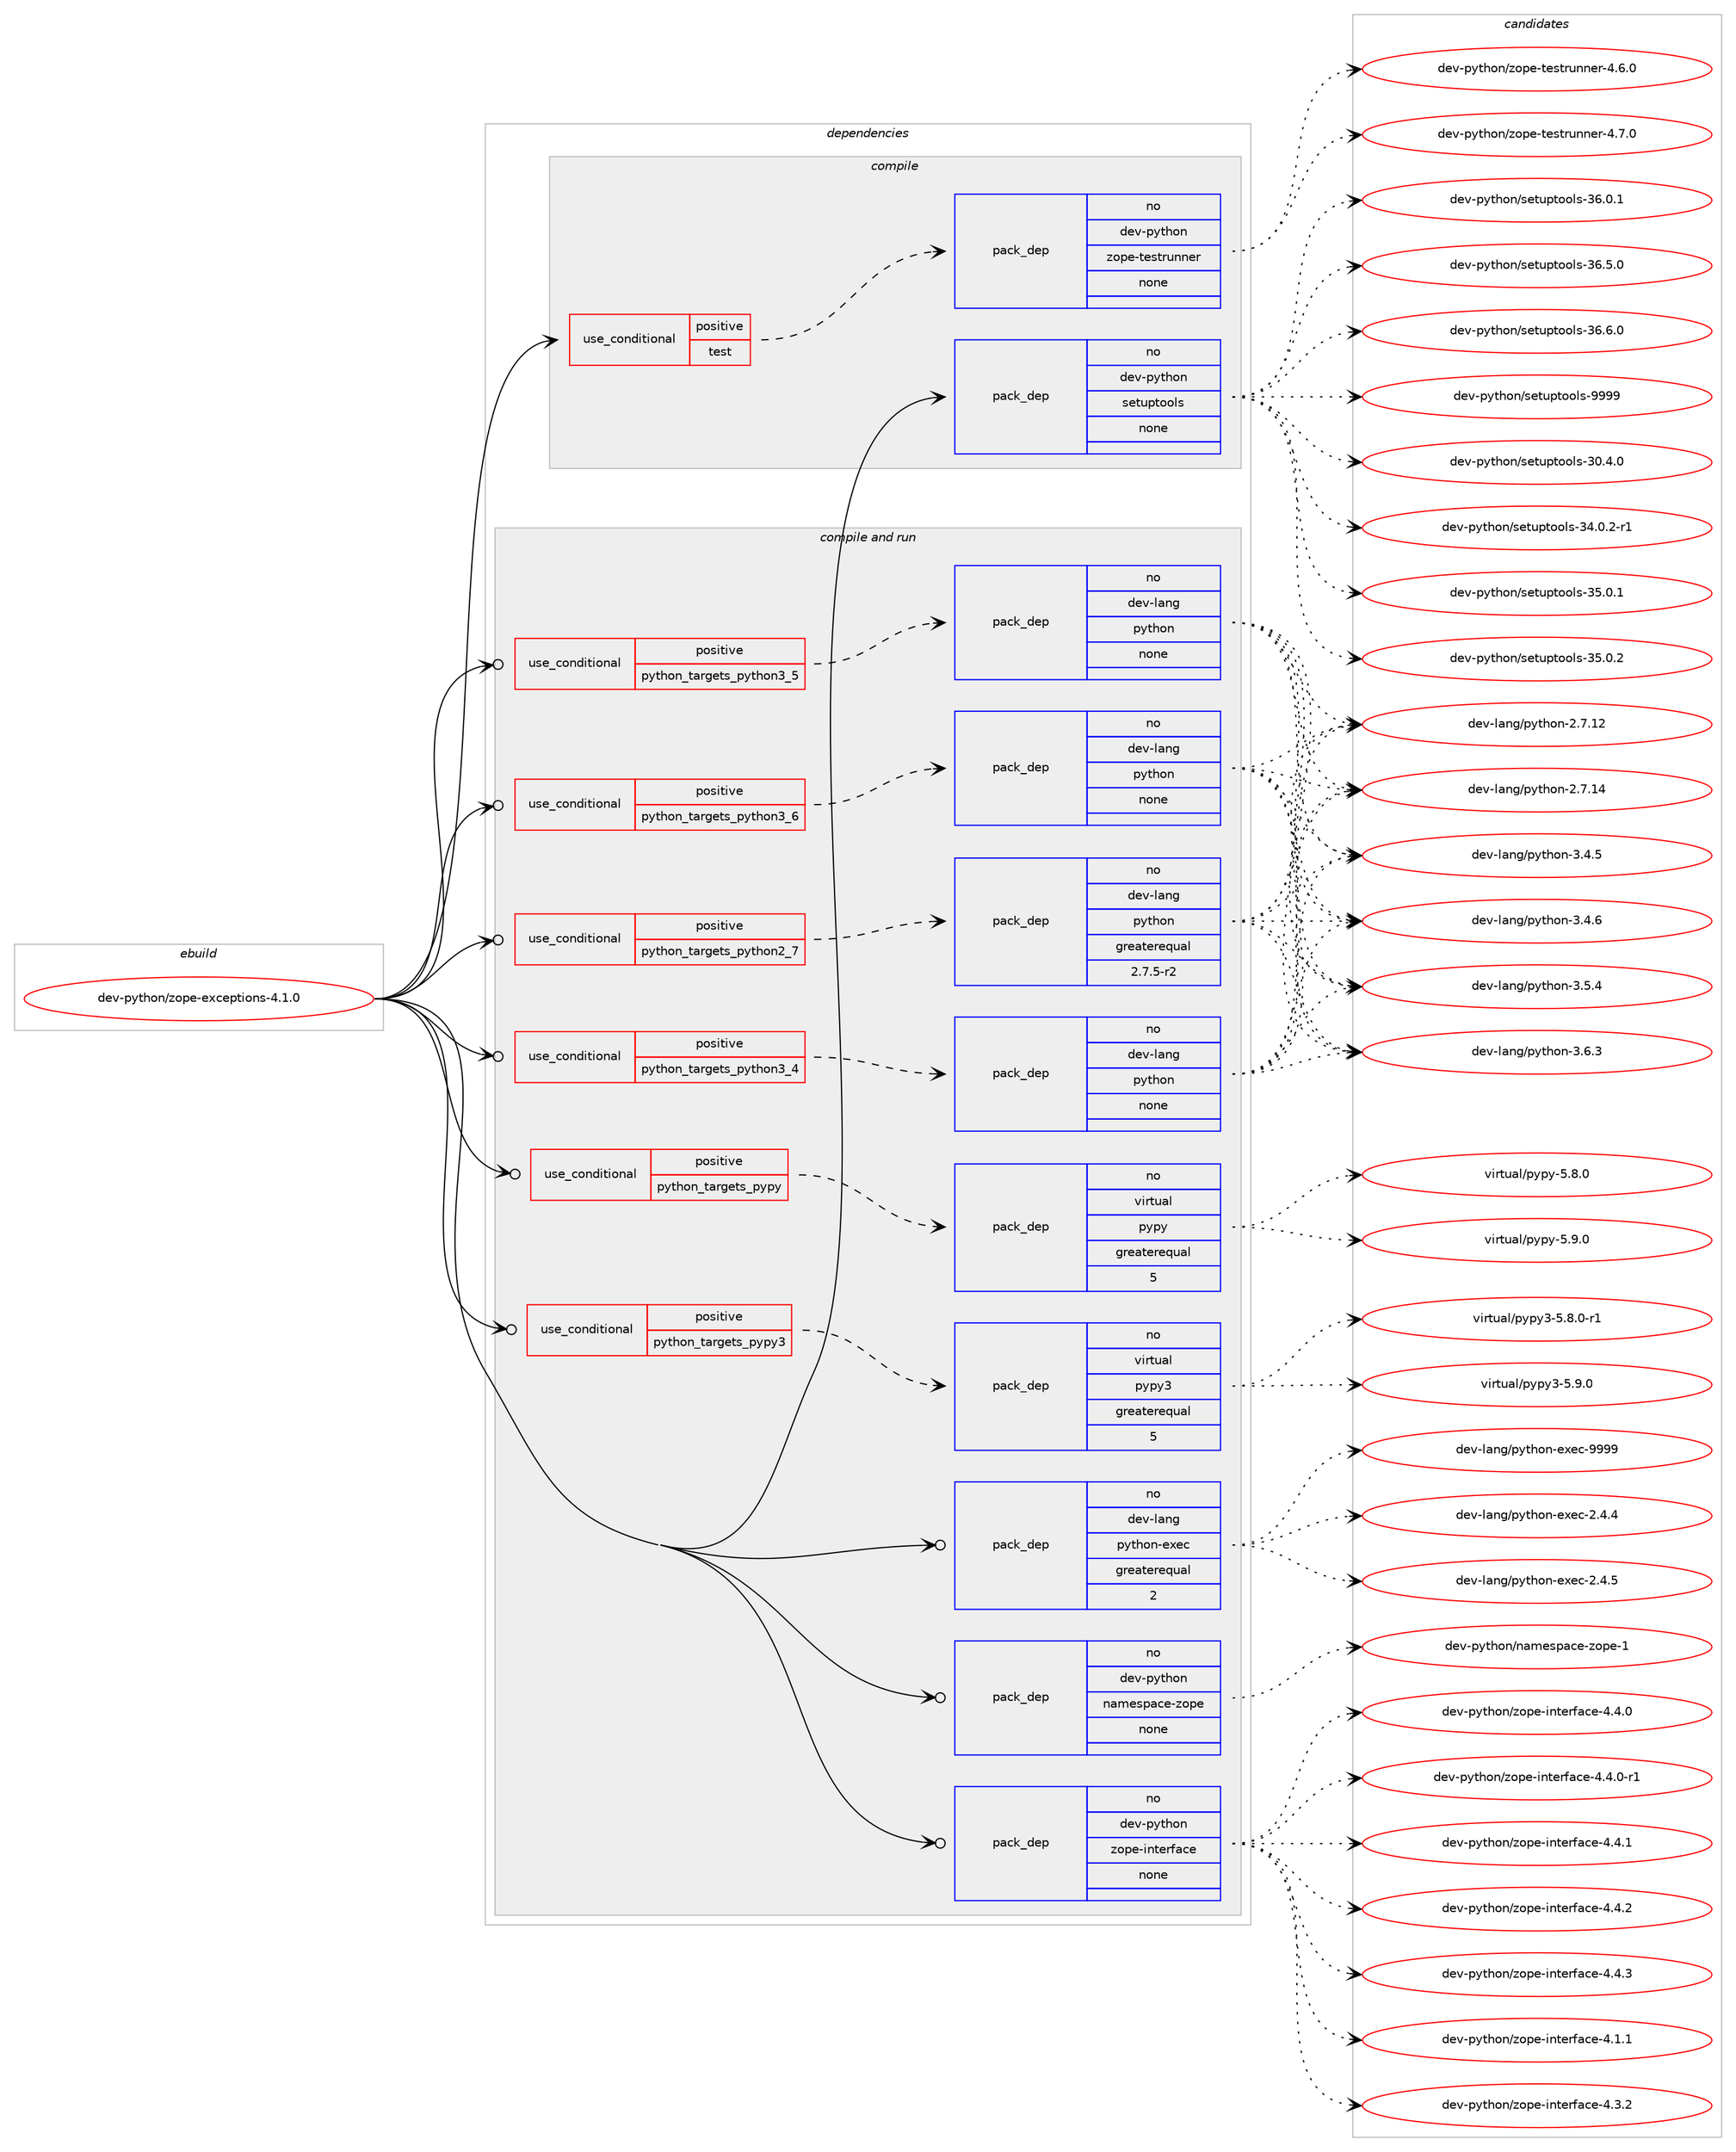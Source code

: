 digraph prolog {

# *************
# Graph options
# *************

newrank=true;
concentrate=true;
compound=true;
graph [rankdir=LR,fontname=Helvetica,fontsize=10,ranksep=1.5];#, ranksep=2.5, nodesep=0.2];
edge  [arrowhead=vee];
node  [fontname=Helvetica,fontsize=10];

# **********
# The ebuild
# **********

subgraph cluster_leftcol {
color=gray;
rank=same;
label=<<i>ebuild</i>>;
id [label="dev-python/zope-exceptions-4.1.0", color=red, width=4, href="../dev-python/zope-exceptions-4.1.0.svg"];
}

# ****************
# The dependencies
# ****************

subgraph cluster_midcol {
color=gray;
label=<<i>dependencies</i>>;
subgraph cluster_compile {
fillcolor="#eeeeee";
style=filled;
label=<<i>compile</i>>;
subgraph cond44142 {
dependency194931 [label=<<TABLE BORDER="0" CELLBORDER="1" CELLSPACING="0" CELLPADDING="4"><TR><TD ROWSPAN="3" CELLPADDING="10">use_conditional</TD></TR><TR><TD>positive</TD></TR><TR><TD>test</TD></TR></TABLE>>, shape=none, color=red];
subgraph pack146824 {
dependency194932 [label=<<TABLE BORDER="0" CELLBORDER="1" CELLSPACING="0" CELLPADDING="4" WIDTH="220"><TR><TD ROWSPAN="6" CELLPADDING="30">pack_dep</TD></TR><TR><TD WIDTH="110">no</TD></TR><TR><TD>dev-python</TD></TR><TR><TD>zope-testrunner</TD></TR><TR><TD>none</TD></TR><TR><TD></TD></TR></TABLE>>, shape=none, color=blue];
}
dependency194931:e -> dependency194932:w [weight=20,style="dashed",arrowhead="vee"];
}
id:e -> dependency194931:w [weight=20,style="solid",arrowhead="vee"];
subgraph pack146825 {
dependency194933 [label=<<TABLE BORDER="0" CELLBORDER="1" CELLSPACING="0" CELLPADDING="4" WIDTH="220"><TR><TD ROWSPAN="6" CELLPADDING="30">pack_dep</TD></TR><TR><TD WIDTH="110">no</TD></TR><TR><TD>dev-python</TD></TR><TR><TD>setuptools</TD></TR><TR><TD>none</TD></TR><TR><TD></TD></TR></TABLE>>, shape=none, color=blue];
}
id:e -> dependency194933:w [weight=20,style="solid",arrowhead="vee"];
}
subgraph cluster_compileandrun {
fillcolor="#eeeeee";
style=filled;
label=<<i>compile and run</i>>;
subgraph cond44143 {
dependency194934 [label=<<TABLE BORDER="0" CELLBORDER="1" CELLSPACING="0" CELLPADDING="4"><TR><TD ROWSPAN="3" CELLPADDING="10">use_conditional</TD></TR><TR><TD>positive</TD></TR><TR><TD>python_targets_pypy</TD></TR></TABLE>>, shape=none, color=red];
subgraph pack146826 {
dependency194935 [label=<<TABLE BORDER="0" CELLBORDER="1" CELLSPACING="0" CELLPADDING="4" WIDTH="220"><TR><TD ROWSPAN="6" CELLPADDING="30">pack_dep</TD></TR><TR><TD WIDTH="110">no</TD></TR><TR><TD>virtual</TD></TR><TR><TD>pypy</TD></TR><TR><TD>greaterequal</TD></TR><TR><TD>5</TD></TR></TABLE>>, shape=none, color=blue];
}
dependency194934:e -> dependency194935:w [weight=20,style="dashed",arrowhead="vee"];
}
id:e -> dependency194934:w [weight=20,style="solid",arrowhead="odotvee"];
subgraph cond44144 {
dependency194936 [label=<<TABLE BORDER="0" CELLBORDER="1" CELLSPACING="0" CELLPADDING="4"><TR><TD ROWSPAN="3" CELLPADDING="10">use_conditional</TD></TR><TR><TD>positive</TD></TR><TR><TD>python_targets_pypy3</TD></TR></TABLE>>, shape=none, color=red];
subgraph pack146827 {
dependency194937 [label=<<TABLE BORDER="0" CELLBORDER="1" CELLSPACING="0" CELLPADDING="4" WIDTH="220"><TR><TD ROWSPAN="6" CELLPADDING="30">pack_dep</TD></TR><TR><TD WIDTH="110">no</TD></TR><TR><TD>virtual</TD></TR><TR><TD>pypy3</TD></TR><TR><TD>greaterequal</TD></TR><TR><TD>5</TD></TR></TABLE>>, shape=none, color=blue];
}
dependency194936:e -> dependency194937:w [weight=20,style="dashed",arrowhead="vee"];
}
id:e -> dependency194936:w [weight=20,style="solid",arrowhead="odotvee"];
subgraph cond44145 {
dependency194938 [label=<<TABLE BORDER="0" CELLBORDER="1" CELLSPACING="0" CELLPADDING="4"><TR><TD ROWSPAN="3" CELLPADDING="10">use_conditional</TD></TR><TR><TD>positive</TD></TR><TR><TD>python_targets_python2_7</TD></TR></TABLE>>, shape=none, color=red];
subgraph pack146828 {
dependency194939 [label=<<TABLE BORDER="0" CELLBORDER="1" CELLSPACING="0" CELLPADDING="4" WIDTH="220"><TR><TD ROWSPAN="6" CELLPADDING="30">pack_dep</TD></TR><TR><TD WIDTH="110">no</TD></TR><TR><TD>dev-lang</TD></TR><TR><TD>python</TD></TR><TR><TD>greaterequal</TD></TR><TR><TD>2.7.5-r2</TD></TR></TABLE>>, shape=none, color=blue];
}
dependency194938:e -> dependency194939:w [weight=20,style="dashed",arrowhead="vee"];
}
id:e -> dependency194938:w [weight=20,style="solid",arrowhead="odotvee"];
subgraph cond44146 {
dependency194940 [label=<<TABLE BORDER="0" CELLBORDER="1" CELLSPACING="0" CELLPADDING="4"><TR><TD ROWSPAN="3" CELLPADDING="10">use_conditional</TD></TR><TR><TD>positive</TD></TR><TR><TD>python_targets_python3_4</TD></TR></TABLE>>, shape=none, color=red];
subgraph pack146829 {
dependency194941 [label=<<TABLE BORDER="0" CELLBORDER="1" CELLSPACING="0" CELLPADDING="4" WIDTH="220"><TR><TD ROWSPAN="6" CELLPADDING="30">pack_dep</TD></TR><TR><TD WIDTH="110">no</TD></TR><TR><TD>dev-lang</TD></TR><TR><TD>python</TD></TR><TR><TD>none</TD></TR><TR><TD></TD></TR></TABLE>>, shape=none, color=blue];
}
dependency194940:e -> dependency194941:w [weight=20,style="dashed",arrowhead="vee"];
}
id:e -> dependency194940:w [weight=20,style="solid",arrowhead="odotvee"];
subgraph cond44147 {
dependency194942 [label=<<TABLE BORDER="0" CELLBORDER="1" CELLSPACING="0" CELLPADDING="4"><TR><TD ROWSPAN="3" CELLPADDING="10">use_conditional</TD></TR><TR><TD>positive</TD></TR><TR><TD>python_targets_python3_5</TD></TR></TABLE>>, shape=none, color=red];
subgraph pack146830 {
dependency194943 [label=<<TABLE BORDER="0" CELLBORDER="1" CELLSPACING="0" CELLPADDING="4" WIDTH="220"><TR><TD ROWSPAN="6" CELLPADDING="30">pack_dep</TD></TR><TR><TD WIDTH="110">no</TD></TR><TR><TD>dev-lang</TD></TR><TR><TD>python</TD></TR><TR><TD>none</TD></TR><TR><TD></TD></TR></TABLE>>, shape=none, color=blue];
}
dependency194942:e -> dependency194943:w [weight=20,style="dashed",arrowhead="vee"];
}
id:e -> dependency194942:w [weight=20,style="solid",arrowhead="odotvee"];
subgraph cond44148 {
dependency194944 [label=<<TABLE BORDER="0" CELLBORDER="1" CELLSPACING="0" CELLPADDING="4"><TR><TD ROWSPAN="3" CELLPADDING="10">use_conditional</TD></TR><TR><TD>positive</TD></TR><TR><TD>python_targets_python3_6</TD></TR></TABLE>>, shape=none, color=red];
subgraph pack146831 {
dependency194945 [label=<<TABLE BORDER="0" CELLBORDER="1" CELLSPACING="0" CELLPADDING="4" WIDTH="220"><TR><TD ROWSPAN="6" CELLPADDING="30">pack_dep</TD></TR><TR><TD WIDTH="110">no</TD></TR><TR><TD>dev-lang</TD></TR><TR><TD>python</TD></TR><TR><TD>none</TD></TR><TR><TD></TD></TR></TABLE>>, shape=none, color=blue];
}
dependency194944:e -> dependency194945:w [weight=20,style="dashed",arrowhead="vee"];
}
id:e -> dependency194944:w [weight=20,style="solid",arrowhead="odotvee"];
subgraph pack146832 {
dependency194946 [label=<<TABLE BORDER="0" CELLBORDER="1" CELLSPACING="0" CELLPADDING="4" WIDTH="220"><TR><TD ROWSPAN="6" CELLPADDING="30">pack_dep</TD></TR><TR><TD WIDTH="110">no</TD></TR><TR><TD>dev-lang</TD></TR><TR><TD>python-exec</TD></TR><TR><TD>greaterequal</TD></TR><TR><TD>2</TD></TR></TABLE>>, shape=none, color=blue];
}
id:e -> dependency194946:w [weight=20,style="solid",arrowhead="odotvee"];
subgraph pack146833 {
dependency194947 [label=<<TABLE BORDER="0" CELLBORDER="1" CELLSPACING="0" CELLPADDING="4" WIDTH="220"><TR><TD ROWSPAN="6" CELLPADDING="30">pack_dep</TD></TR><TR><TD WIDTH="110">no</TD></TR><TR><TD>dev-python</TD></TR><TR><TD>namespace-zope</TD></TR><TR><TD>none</TD></TR><TR><TD></TD></TR></TABLE>>, shape=none, color=blue];
}
id:e -> dependency194947:w [weight=20,style="solid",arrowhead="odotvee"];
subgraph pack146834 {
dependency194948 [label=<<TABLE BORDER="0" CELLBORDER="1" CELLSPACING="0" CELLPADDING="4" WIDTH="220"><TR><TD ROWSPAN="6" CELLPADDING="30">pack_dep</TD></TR><TR><TD WIDTH="110">no</TD></TR><TR><TD>dev-python</TD></TR><TR><TD>zope-interface</TD></TR><TR><TD>none</TD></TR><TR><TD></TD></TR></TABLE>>, shape=none, color=blue];
}
id:e -> dependency194948:w [weight=20,style="solid",arrowhead="odotvee"];
}
subgraph cluster_run {
fillcolor="#eeeeee";
style=filled;
label=<<i>run</i>>;
}
}

# **************
# The candidates
# **************

subgraph cluster_choices {
rank=same;
color=gray;
label=<<i>candidates</i>>;

subgraph choice146824 {
color=black;
nodesep=1;
choice100101118451121211161041111104712211111210145116101115116114117110110101114455246544648 [label="dev-python/zope-testrunner-4.6.0", color=red, width=4,href="../dev-python/zope-testrunner-4.6.0.svg"];
choice100101118451121211161041111104712211111210145116101115116114117110110101114455246554648 [label="dev-python/zope-testrunner-4.7.0", color=red, width=4,href="../dev-python/zope-testrunner-4.7.0.svg"];
dependency194932:e -> choice100101118451121211161041111104712211111210145116101115116114117110110101114455246544648:w [style=dotted,weight="100"];
dependency194932:e -> choice100101118451121211161041111104712211111210145116101115116114117110110101114455246554648:w [style=dotted,weight="100"];
}
subgraph choice146825 {
color=black;
nodesep=1;
choice100101118451121211161041111104711510111611711211611111110811545514846524648 [label="dev-python/setuptools-30.4.0", color=red, width=4,href="../dev-python/setuptools-30.4.0.svg"];
choice1001011184511212111610411111047115101116117112116111111108115455152464846504511449 [label="dev-python/setuptools-34.0.2-r1", color=red, width=4,href="../dev-python/setuptools-34.0.2-r1.svg"];
choice100101118451121211161041111104711510111611711211611111110811545515346484649 [label="dev-python/setuptools-35.0.1", color=red, width=4,href="../dev-python/setuptools-35.0.1.svg"];
choice100101118451121211161041111104711510111611711211611111110811545515346484650 [label="dev-python/setuptools-35.0.2", color=red, width=4,href="../dev-python/setuptools-35.0.2.svg"];
choice100101118451121211161041111104711510111611711211611111110811545515446484649 [label="dev-python/setuptools-36.0.1", color=red, width=4,href="../dev-python/setuptools-36.0.1.svg"];
choice100101118451121211161041111104711510111611711211611111110811545515446534648 [label="dev-python/setuptools-36.5.0", color=red, width=4,href="../dev-python/setuptools-36.5.0.svg"];
choice100101118451121211161041111104711510111611711211611111110811545515446544648 [label="dev-python/setuptools-36.6.0", color=red, width=4,href="../dev-python/setuptools-36.6.0.svg"];
choice10010111845112121116104111110471151011161171121161111111081154557575757 [label="dev-python/setuptools-9999", color=red, width=4,href="../dev-python/setuptools-9999.svg"];
dependency194933:e -> choice100101118451121211161041111104711510111611711211611111110811545514846524648:w [style=dotted,weight="100"];
dependency194933:e -> choice1001011184511212111610411111047115101116117112116111111108115455152464846504511449:w [style=dotted,weight="100"];
dependency194933:e -> choice100101118451121211161041111104711510111611711211611111110811545515346484649:w [style=dotted,weight="100"];
dependency194933:e -> choice100101118451121211161041111104711510111611711211611111110811545515346484650:w [style=dotted,weight="100"];
dependency194933:e -> choice100101118451121211161041111104711510111611711211611111110811545515446484649:w [style=dotted,weight="100"];
dependency194933:e -> choice100101118451121211161041111104711510111611711211611111110811545515446534648:w [style=dotted,weight="100"];
dependency194933:e -> choice100101118451121211161041111104711510111611711211611111110811545515446544648:w [style=dotted,weight="100"];
dependency194933:e -> choice10010111845112121116104111110471151011161171121161111111081154557575757:w [style=dotted,weight="100"];
}
subgraph choice146826 {
color=black;
nodesep=1;
choice1181051141161179710847112121112121455346564648 [label="virtual/pypy-5.8.0", color=red, width=4,href="../virtual/pypy-5.8.0.svg"];
choice1181051141161179710847112121112121455346574648 [label="virtual/pypy-5.9.0", color=red, width=4,href="../virtual/pypy-5.9.0.svg"];
dependency194935:e -> choice1181051141161179710847112121112121455346564648:w [style=dotted,weight="100"];
dependency194935:e -> choice1181051141161179710847112121112121455346574648:w [style=dotted,weight="100"];
}
subgraph choice146827 {
color=black;
nodesep=1;
choice1181051141161179710847112121112121514553465646484511449 [label="virtual/pypy3-5.8.0-r1", color=red, width=4,href="../virtual/pypy3-5.8.0-r1.svg"];
choice118105114116117971084711212111212151455346574648 [label="virtual/pypy3-5.9.0", color=red, width=4,href="../virtual/pypy3-5.9.0.svg"];
dependency194937:e -> choice1181051141161179710847112121112121514553465646484511449:w [style=dotted,weight="100"];
dependency194937:e -> choice118105114116117971084711212111212151455346574648:w [style=dotted,weight="100"];
}
subgraph choice146828 {
color=black;
nodesep=1;
choice10010111845108971101034711212111610411111045504655464950 [label="dev-lang/python-2.7.12", color=red, width=4,href="../dev-lang/python-2.7.12.svg"];
choice10010111845108971101034711212111610411111045504655464952 [label="dev-lang/python-2.7.14", color=red, width=4,href="../dev-lang/python-2.7.14.svg"];
choice100101118451089711010347112121116104111110455146524653 [label="dev-lang/python-3.4.5", color=red, width=4,href="../dev-lang/python-3.4.5.svg"];
choice100101118451089711010347112121116104111110455146524654 [label="dev-lang/python-3.4.6", color=red, width=4,href="../dev-lang/python-3.4.6.svg"];
choice100101118451089711010347112121116104111110455146534652 [label="dev-lang/python-3.5.4", color=red, width=4,href="../dev-lang/python-3.5.4.svg"];
choice100101118451089711010347112121116104111110455146544651 [label="dev-lang/python-3.6.3", color=red, width=4,href="../dev-lang/python-3.6.3.svg"];
dependency194939:e -> choice10010111845108971101034711212111610411111045504655464950:w [style=dotted,weight="100"];
dependency194939:e -> choice10010111845108971101034711212111610411111045504655464952:w [style=dotted,weight="100"];
dependency194939:e -> choice100101118451089711010347112121116104111110455146524653:w [style=dotted,weight="100"];
dependency194939:e -> choice100101118451089711010347112121116104111110455146524654:w [style=dotted,weight="100"];
dependency194939:e -> choice100101118451089711010347112121116104111110455146534652:w [style=dotted,weight="100"];
dependency194939:e -> choice100101118451089711010347112121116104111110455146544651:w [style=dotted,weight="100"];
}
subgraph choice146829 {
color=black;
nodesep=1;
choice10010111845108971101034711212111610411111045504655464950 [label="dev-lang/python-2.7.12", color=red, width=4,href="../dev-lang/python-2.7.12.svg"];
choice10010111845108971101034711212111610411111045504655464952 [label="dev-lang/python-2.7.14", color=red, width=4,href="../dev-lang/python-2.7.14.svg"];
choice100101118451089711010347112121116104111110455146524653 [label="dev-lang/python-3.4.5", color=red, width=4,href="../dev-lang/python-3.4.5.svg"];
choice100101118451089711010347112121116104111110455146524654 [label="dev-lang/python-3.4.6", color=red, width=4,href="../dev-lang/python-3.4.6.svg"];
choice100101118451089711010347112121116104111110455146534652 [label="dev-lang/python-3.5.4", color=red, width=4,href="../dev-lang/python-3.5.4.svg"];
choice100101118451089711010347112121116104111110455146544651 [label="dev-lang/python-3.6.3", color=red, width=4,href="../dev-lang/python-3.6.3.svg"];
dependency194941:e -> choice10010111845108971101034711212111610411111045504655464950:w [style=dotted,weight="100"];
dependency194941:e -> choice10010111845108971101034711212111610411111045504655464952:w [style=dotted,weight="100"];
dependency194941:e -> choice100101118451089711010347112121116104111110455146524653:w [style=dotted,weight="100"];
dependency194941:e -> choice100101118451089711010347112121116104111110455146524654:w [style=dotted,weight="100"];
dependency194941:e -> choice100101118451089711010347112121116104111110455146534652:w [style=dotted,weight="100"];
dependency194941:e -> choice100101118451089711010347112121116104111110455146544651:w [style=dotted,weight="100"];
}
subgraph choice146830 {
color=black;
nodesep=1;
choice10010111845108971101034711212111610411111045504655464950 [label="dev-lang/python-2.7.12", color=red, width=4,href="../dev-lang/python-2.7.12.svg"];
choice10010111845108971101034711212111610411111045504655464952 [label="dev-lang/python-2.7.14", color=red, width=4,href="../dev-lang/python-2.7.14.svg"];
choice100101118451089711010347112121116104111110455146524653 [label="dev-lang/python-3.4.5", color=red, width=4,href="../dev-lang/python-3.4.5.svg"];
choice100101118451089711010347112121116104111110455146524654 [label="dev-lang/python-3.4.6", color=red, width=4,href="../dev-lang/python-3.4.6.svg"];
choice100101118451089711010347112121116104111110455146534652 [label="dev-lang/python-3.5.4", color=red, width=4,href="../dev-lang/python-3.5.4.svg"];
choice100101118451089711010347112121116104111110455146544651 [label="dev-lang/python-3.6.3", color=red, width=4,href="../dev-lang/python-3.6.3.svg"];
dependency194943:e -> choice10010111845108971101034711212111610411111045504655464950:w [style=dotted,weight="100"];
dependency194943:e -> choice10010111845108971101034711212111610411111045504655464952:w [style=dotted,weight="100"];
dependency194943:e -> choice100101118451089711010347112121116104111110455146524653:w [style=dotted,weight="100"];
dependency194943:e -> choice100101118451089711010347112121116104111110455146524654:w [style=dotted,weight="100"];
dependency194943:e -> choice100101118451089711010347112121116104111110455146534652:w [style=dotted,weight="100"];
dependency194943:e -> choice100101118451089711010347112121116104111110455146544651:w [style=dotted,weight="100"];
}
subgraph choice146831 {
color=black;
nodesep=1;
choice10010111845108971101034711212111610411111045504655464950 [label="dev-lang/python-2.7.12", color=red, width=4,href="../dev-lang/python-2.7.12.svg"];
choice10010111845108971101034711212111610411111045504655464952 [label="dev-lang/python-2.7.14", color=red, width=4,href="../dev-lang/python-2.7.14.svg"];
choice100101118451089711010347112121116104111110455146524653 [label="dev-lang/python-3.4.5", color=red, width=4,href="../dev-lang/python-3.4.5.svg"];
choice100101118451089711010347112121116104111110455146524654 [label="dev-lang/python-3.4.6", color=red, width=4,href="../dev-lang/python-3.4.6.svg"];
choice100101118451089711010347112121116104111110455146534652 [label="dev-lang/python-3.5.4", color=red, width=4,href="../dev-lang/python-3.5.4.svg"];
choice100101118451089711010347112121116104111110455146544651 [label="dev-lang/python-3.6.3", color=red, width=4,href="../dev-lang/python-3.6.3.svg"];
dependency194945:e -> choice10010111845108971101034711212111610411111045504655464950:w [style=dotted,weight="100"];
dependency194945:e -> choice10010111845108971101034711212111610411111045504655464952:w [style=dotted,weight="100"];
dependency194945:e -> choice100101118451089711010347112121116104111110455146524653:w [style=dotted,weight="100"];
dependency194945:e -> choice100101118451089711010347112121116104111110455146524654:w [style=dotted,weight="100"];
dependency194945:e -> choice100101118451089711010347112121116104111110455146534652:w [style=dotted,weight="100"];
dependency194945:e -> choice100101118451089711010347112121116104111110455146544651:w [style=dotted,weight="100"];
}
subgraph choice146832 {
color=black;
nodesep=1;
choice1001011184510897110103471121211161041111104510112010199455046524652 [label="dev-lang/python-exec-2.4.4", color=red, width=4,href="../dev-lang/python-exec-2.4.4.svg"];
choice1001011184510897110103471121211161041111104510112010199455046524653 [label="dev-lang/python-exec-2.4.5", color=red, width=4,href="../dev-lang/python-exec-2.4.5.svg"];
choice10010111845108971101034711212111610411111045101120101994557575757 [label="dev-lang/python-exec-9999", color=red, width=4,href="../dev-lang/python-exec-9999.svg"];
dependency194946:e -> choice1001011184510897110103471121211161041111104510112010199455046524652:w [style=dotted,weight="100"];
dependency194946:e -> choice1001011184510897110103471121211161041111104510112010199455046524653:w [style=dotted,weight="100"];
dependency194946:e -> choice10010111845108971101034711212111610411111045101120101994557575757:w [style=dotted,weight="100"];
}
subgraph choice146833 {
color=black;
nodesep=1;
choice1001011184511212111610411111047110971091011151129799101451221111121014549 [label="dev-python/namespace-zope-1", color=red, width=4,href="../dev-python/namespace-zope-1.svg"];
dependency194947:e -> choice1001011184511212111610411111047110971091011151129799101451221111121014549:w [style=dotted,weight="100"];
}
subgraph choice146834 {
color=black;
nodesep=1;
choice1001011184511212111610411111047122111112101451051101161011141029799101455246494649 [label="dev-python/zope-interface-4.1.1", color=red, width=4,href="../dev-python/zope-interface-4.1.1.svg"];
choice1001011184511212111610411111047122111112101451051101161011141029799101455246514650 [label="dev-python/zope-interface-4.3.2", color=red, width=4,href="../dev-python/zope-interface-4.3.2.svg"];
choice1001011184511212111610411111047122111112101451051101161011141029799101455246524648 [label="dev-python/zope-interface-4.4.0", color=red, width=4,href="../dev-python/zope-interface-4.4.0.svg"];
choice10010111845112121116104111110471221111121014510511011610111410297991014552465246484511449 [label="dev-python/zope-interface-4.4.0-r1", color=red, width=4,href="../dev-python/zope-interface-4.4.0-r1.svg"];
choice1001011184511212111610411111047122111112101451051101161011141029799101455246524649 [label="dev-python/zope-interface-4.4.1", color=red, width=4,href="../dev-python/zope-interface-4.4.1.svg"];
choice1001011184511212111610411111047122111112101451051101161011141029799101455246524650 [label="dev-python/zope-interface-4.4.2", color=red, width=4,href="../dev-python/zope-interface-4.4.2.svg"];
choice1001011184511212111610411111047122111112101451051101161011141029799101455246524651 [label="dev-python/zope-interface-4.4.3", color=red, width=4,href="../dev-python/zope-interface-4.4.3.svg"];
dependency194948:e -> choice1001011184511212111610411111047122111112101451051101161011141029799101455246494649:w [style=dotted,weight="100"];
dependency194948:e -> choice1001011184511212111610411111047122111112101451051101161011141029799101455246514650:w [style=dotted,weight="100"];
dependency194948:e -> choice1001011184511212111610411111047122111112101451051101161011141029799101455246524648:w [style=dotted,weight="100"];
dependency194948:e -> choice10010111845112121116104111110471221111121014510511011610111410297991014552465246484511449:w [style=dotted,weight="100"];
dependency194948:e -> choice1001011184511212111610411111047122111112101451051101161011141029799101455246524649:w [style=dotted,weight="100"];
dependency194948:e -> choice1001011184511212111610411111047122111112101451051101161011141029799101455246524650:w [style=dotted,weight="100"];
dependency194948:e -> choice1001011184511212111610411111047122111112101451051101161011141029799101455246524651:w [style=dotted,weight="100"];
}
}

}
